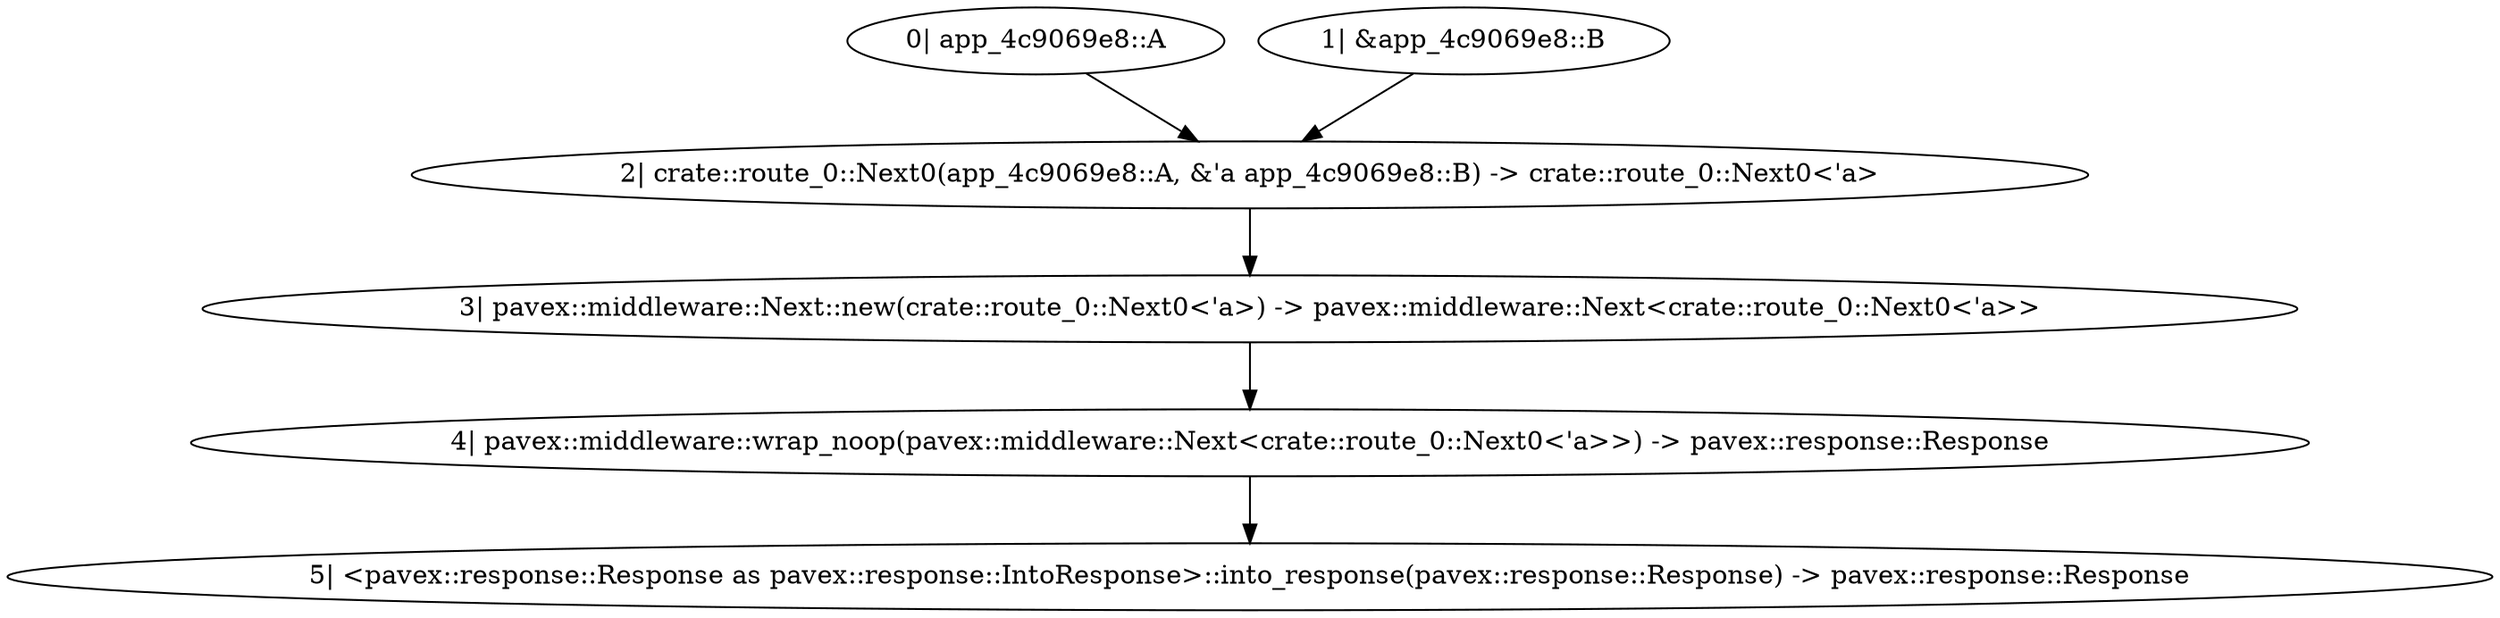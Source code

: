 digraph "GET / - 0" {
    0 [ label = "4| pavex::middleware::wrap_noop(pavex::middleware::Next<crate::route_0::Next0<'a>>) -> pavex::response::Response"]
    1 [ label = "3| pavex::middleware::Next::new(crate::route_0::Next0<'a>) -> pavex::middleware::Next<crate::route_0::Next0<'a>>"]
    2 [ label = "2| crate::route_0::Next0(app_4c9069e8::A, &'a app_4c9069e8::B) -> crate::route_0::Next0<'a>"]
    3 [ label = "0| app_4c9069e8::A"]
    5 [ label = "5| <pavex::response::Response as pavex::response::IntoResponse>::into_response(pavex::response::Response) -> pavex::response::Response"]
    6 [ label = "1| &app_4c9069e8::B"]
    1 -> 0 [ ]
    2 -> 1 [ ]
    3 -> 2 [ ]
    0 -> 5 [ ]
    6 -> 2 [ ]
}

digraph "GET / - 1" {
    0 [ label = "2| app_4c9069e8::handler(app_4c9069e8::A, &app_4c9069e8::B) -> pavex::response::Response"]
    1 [ label = "0| app_4c9069e8::A"]
    3 [ label = "3| <pavex::response::Response as pavex::response::IntoResponse>::into_response(pavex::response::Response) -> pavex::response::Response"]
    4 [ label = "1| &app_4c9069e8::B"]
    1 -> 0 [ ]
    0 -> 3 [ ]
    4 -> 0 [ ]
}

digraph "* / - 0" {
    0 [ label = "3| pavex::middleware::wrap_noop(pavex::middleware::Next<crate::route_1::Next0<'a>>) -> pavex::response::Response"]
    1 [ label = "2| pavex::middleware::Next::new(crate::route_1::Next0<'a>) -> pavex::middleware::Next<crate::route_1::Next0<'a>>"]
    2 [ label = "1| crate::route_1::Next0(&'a pavex::router::AllowedMethods) -> crate::route_1::Next0<'a>"]
    4 [ label = "4| <pavex::response::Response as pavex::response::IntoResponse>::into_response(pavex::response::Response) -> pavex::response::Response"]
    5 [ label = "0| &pavex::router::AllowedMethods"]
    1 -> 0 [ ]
    2 -> 1 [ ]
    0 -> 4 [ ]
    5 -> 2 [ ]
}

digraph "* / - 1" {
    0 [ label = "1| pavex::router::default_fallback(&pavex::router::AllowedMethods) -> pavex::response::Response"]
    2 [ label = "2| <pavex::response::Response as pavex::response::IntoResponse>::into_response(pavex::response::Response) -> pavex::response::Response"]
    3 [ label = "0| &pavex::router::AllowedMethods"]
    0 -> 2 [ ]
    3 -> 0 [ ]
}

digraph app_state {
    0 [ label = "3| crate::ApplicationState(app_4c9069e8::A, app_4c9069e8::B) -> crate::ApplicationState"]
    1 [ label = "0| app_4c9069e8::A"]
    2 [ label = "2| app_4c9069e8::b(app_4c9069e8::A) -> app_4c9069e8::B"]
    3 [ label = "1| <app_4c9069e8::A as core::clone::Clone>::clone(&app_4c9069e8::A) -> app_4c9069e8::A"]
    2 -> 0 [ ]
    1 -> 2 [ ]
    1 -> 3 [ label = "&"]
    3 -> 0 [ ]
}
